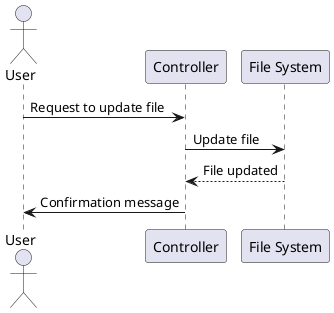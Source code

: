 @startuml update_file_sequence_diagram
actor User

participant Controller
participant "File System" as FileSystem

User -> Controller: Request to update file
Controller -> FileSystem: Update file
FileSystem --> Controller: File updated
Controller -> User: Confirmation message
@enduml

